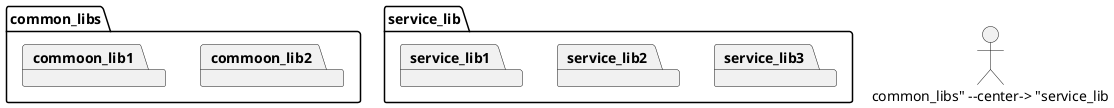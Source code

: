 @startuml


package "common_libs" {
    package "commoon_lib1" {
    }
    package "commoon_lib2" {
    }
    
    commoon_lib1 -[hidden]right- commoon_lib2
}

package "service_lib" {
    package "service_lib1" {
    }
    package "service_lib2" {
    }
    package "service_lib3" {
    }
    
    service_lib1 -[hidden]right- service_lib2
    service_lib2 -[hidden]right- service_lib3    
}

"common_libs" --center-> "service_lib"

@enduml